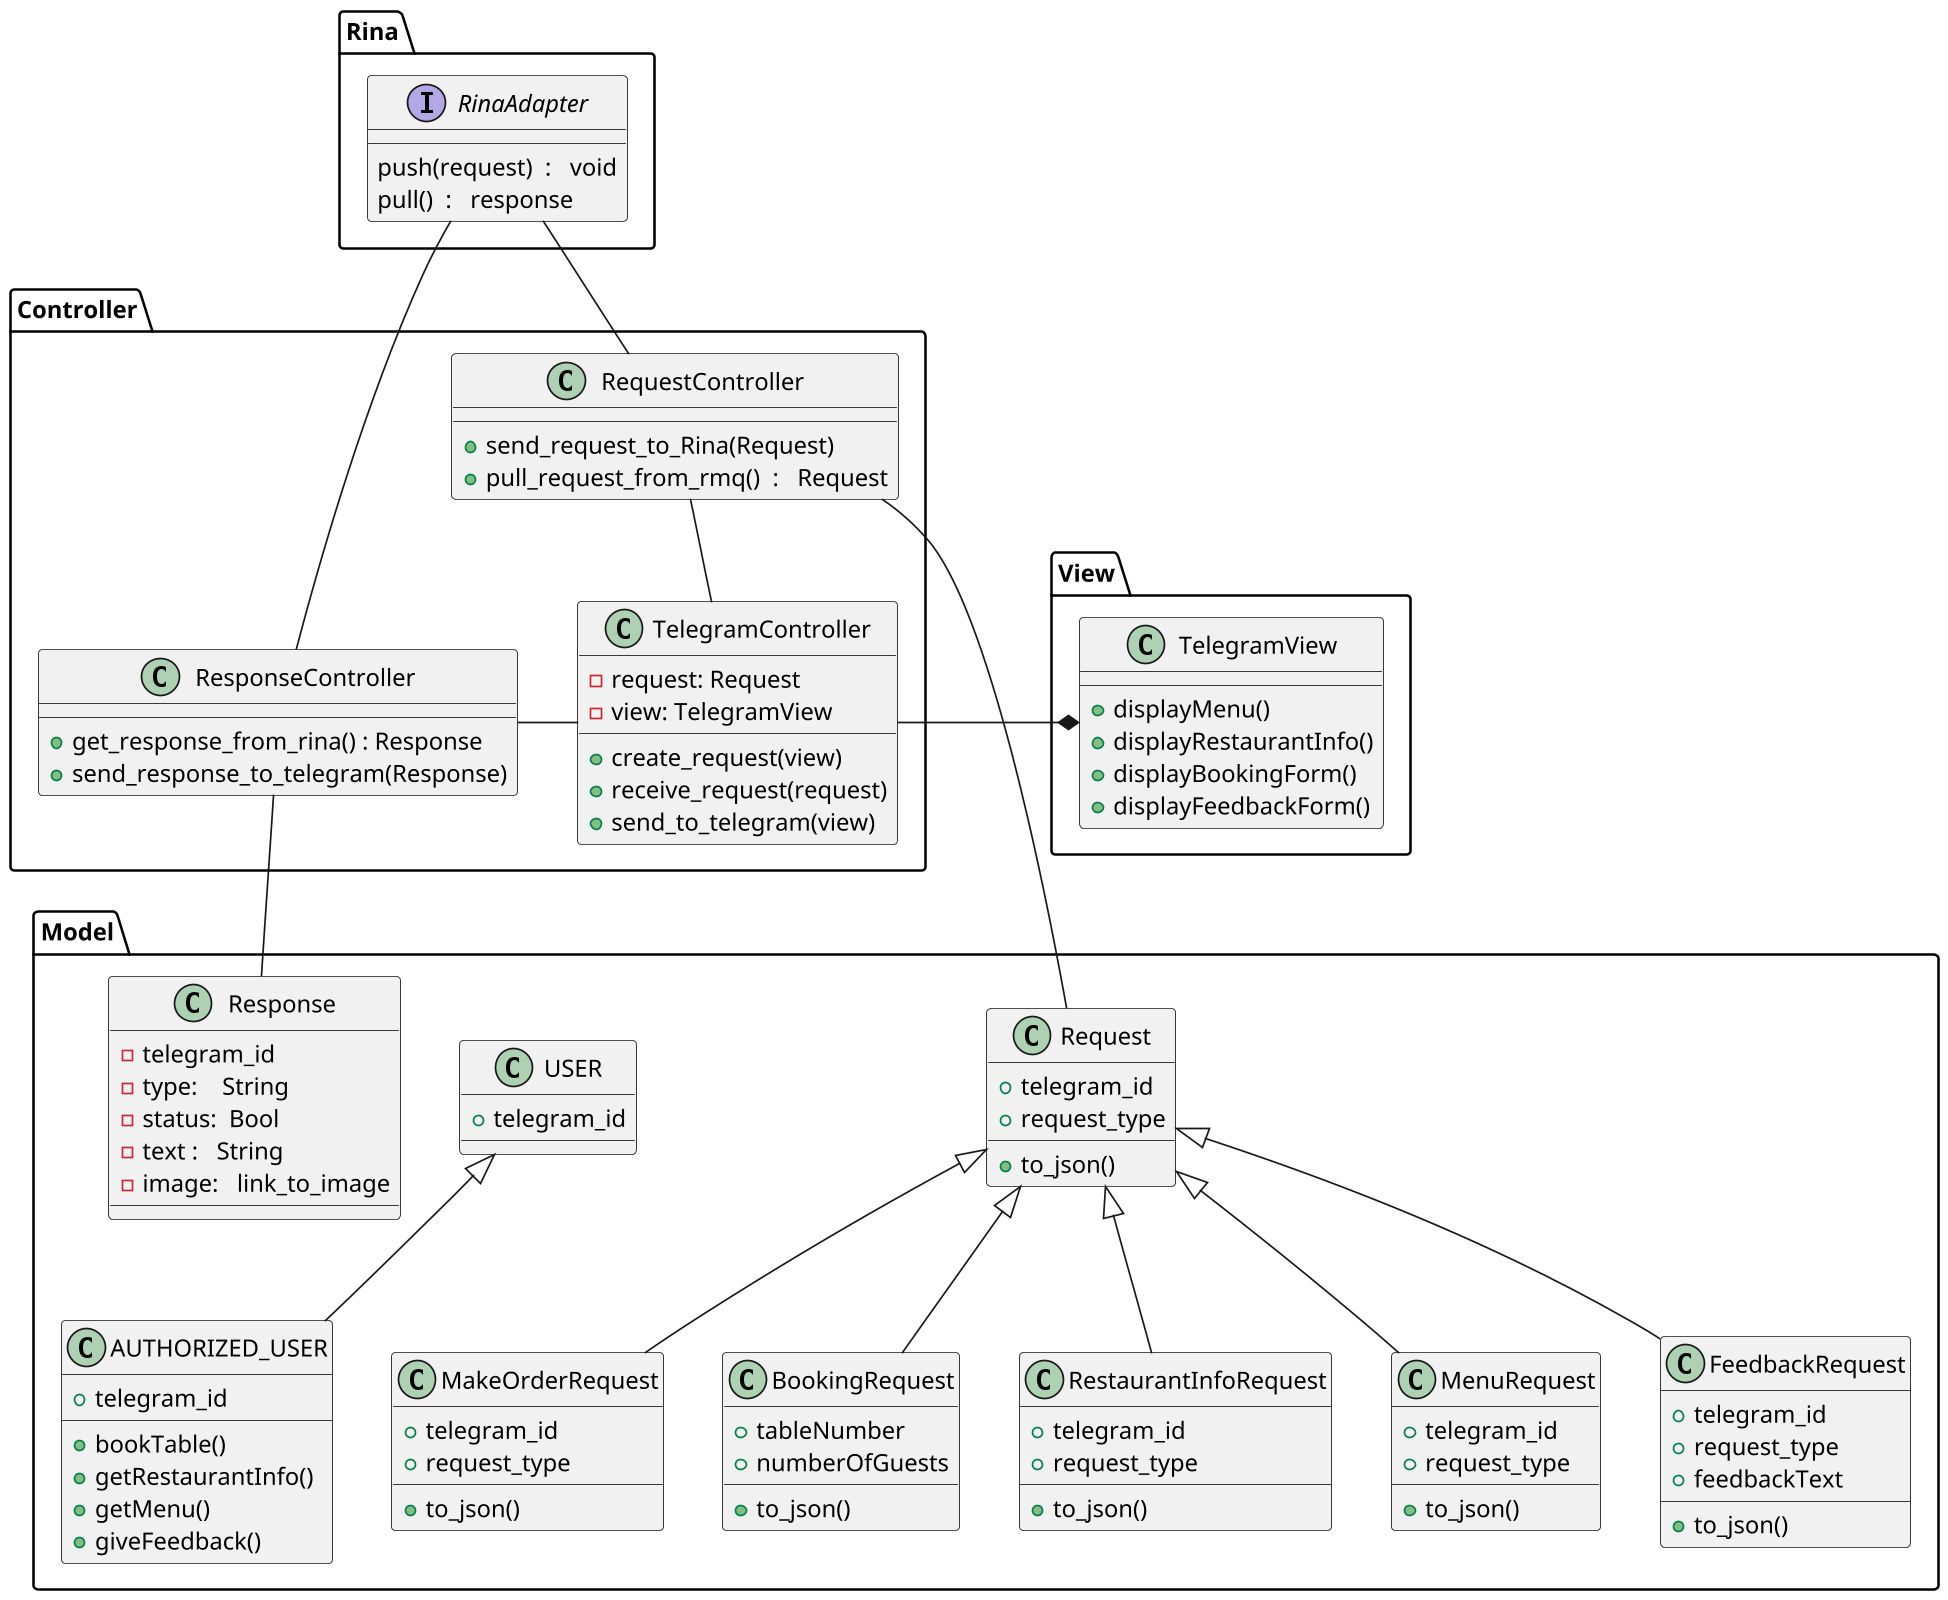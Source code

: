 @startuml

scale  2048 width
scale  1600 height
package "Model" {

'class RabbitMQ{
'-Producer
'-Consumer
'}
class USER {
  +telegram_id
}

class AUTHORIZED_USER {
  +telegram_id
  +bookTable()
  +getRestaurantInfo()
  +getMenu()
  +giveFeedback()
}
  class Response{
  -telegram_id
  -type:    String
  -status:  Bool
  -text :   String
  -image:   link_to_image


  }

  class Request {
    +telegram_id
    +request_type
    +to_json()
  }
  class MakeOrderRequest{
  +telegram_id
    +request_type
    +to_json()
  }

  class BookingRequest {

    +tableNumber
    +numberOfGuests
     +to_json()
  }

  class RestaurantInfoRequest {
    +telegram_id
    +request_type
     +to_json()
  }

  class MenuRequest {
    +telegram_id
    +request_type
     +to_json()
  }

  class FeedbackRequest {
    +telegram_id
    +request_type
    +feedbackText
     +to_json()
  }


}

package "View" {
  class TelegramView {
    +displayMenu()
    +displayRestaurantInfo()
    +displayBookingForm()
    +displayFeedbackForm()
  }
}

package Rina {
interface RinaAdapter{
push(request)  :   void
pull()  :   response
}

}
package "Controller" {

'  class RMQController{
'  +send_request_to_rmq()
'  }
  class ResponseController{
'  +receive_response_from_rmq()
  +get_response_from_rina() : Response
  +send_response_to_telegram(Response)
  }
  class RequestController{
'  -request:Request
  +send_request_to_Rina(Request)
  +pull_request_from_rmq()  :   Request
  }
  class TelegramController {
    -request: Request
    -view: TelegramView

    +create_request(view)
    +receive_request(request)
    +send_to_telegram(view)
  }
}
Request <|-- BookingRequest
Request <|-- MakeOrderRequest

Request <|-- RestaurantInfoRequest
Request <|-- MenuRequest
Request <|-- FeedbackRequest
'TelegramView *--
TelegramController -right-* TelegramView
'ResponseController -> TelegramController
RinaAdapter -- RequestController
RinaAdapter -- ResponseController
ResponseController - TelegramController
RequestController -- TelegramController
ResponseController -- Response
RequestController - Request
USER <|-- AUTHORIZED_USER
'TelegramController --> Request
'RMQController --> RabbitMQ

@enduml
